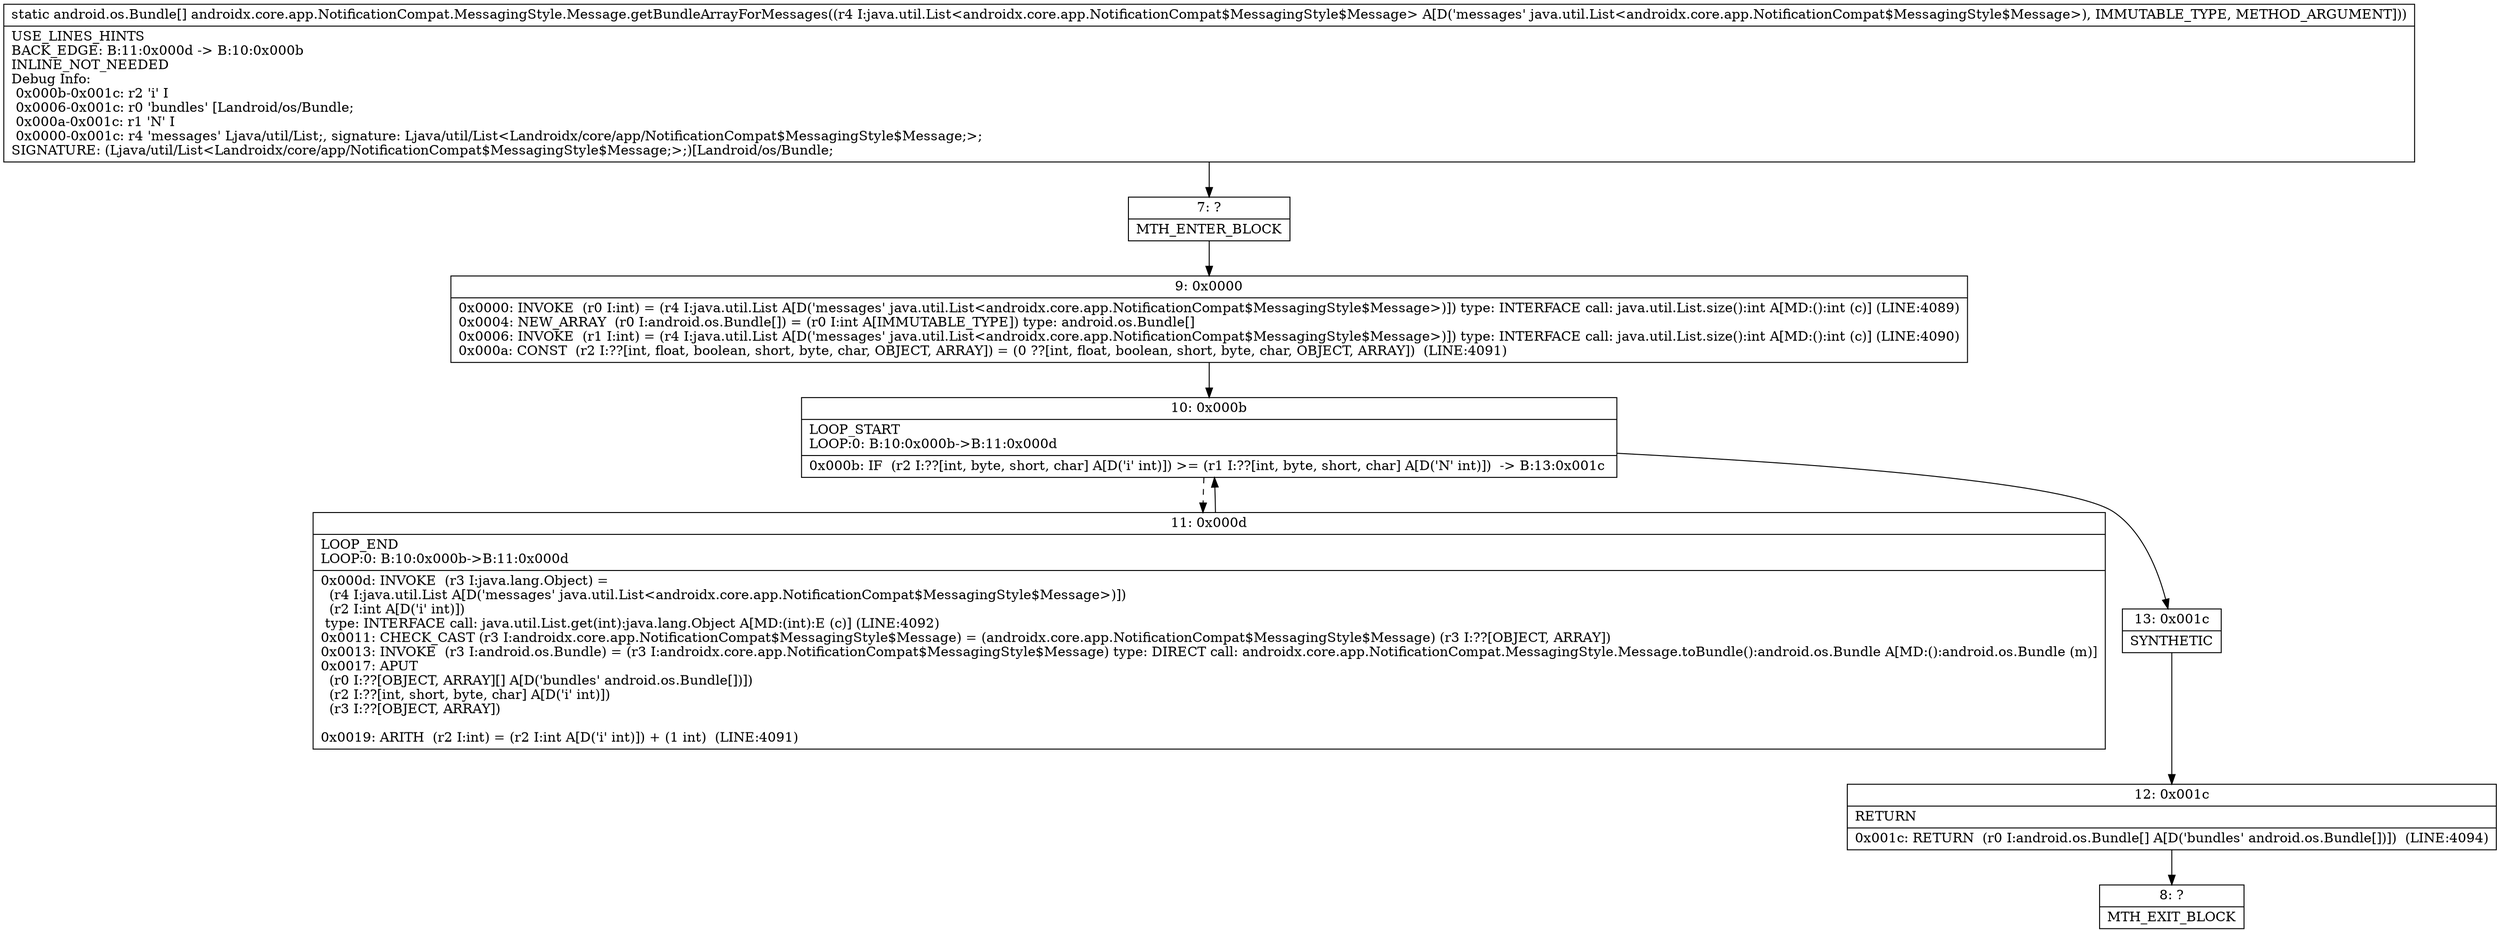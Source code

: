 digraph "CFG forandroidx.core.app.NotificationCompat.MessagingStyle.Message.getBundleArrayForMessages(Ljava\/util\/List;)[Landroid\/os\/Bundle;" {
Node_7 [shape=record,label="{7\:\ ?|MTH_ENTER_BLOCK\l}"];
Node_9 [shape=record,label="{9\:\ 0x0000|0x0000: INVOKE  (r0 I:int) = (r4 I:java.util.List A[D('messages' java.util.List\<androidx.core.app.NotificationCompat$MessagingStyle$Message\>)]) type: INTERFACE call: java.util.List.size():int A[MD:():int (c)] (LINE:4089)\l0x0004: NEW_ARRAY  (r0 I:android.os.Bundle[]) = (r0 I:int A[IMMUTABLE_TYPE]) type: android.os.Bundle[] \l0x0006: INVOKE  (r1 I:int) = (r4 I:java.util.List A[D('messages' java.util.List\<androidx.core.app.NotificationCompat$MessagingStyle$Message\>)]) type: INTERFACE call: java.util.List.size():int A[MD:():int (c)] (LINE:4090)\l0x000a: CONST  (r2 I:??[int, float, boolean, short, byte, char, OBJECT, ARRAY]) = (0 ??[int, float, boolean, short, byte, char, OBJECT, ARRAY])  (LINE:4091)\l}"];
Node_10 [shape=record,label="{10\:\ 0x000b|LOOP_START\lLOOP:0: B:10:0x000b\-\>B:11:0x000d\l|0x000b: IF  (r2 I:??[int, byte, short, char] A[D('i' int)]) \>= (r1 I:??[int, byte, short, char] A[D('N' int)])  \-\> B:13:0x001c \l}"];
Node_11 [shape=record,label="{11\:\ 0x000d|LOOP_END\lLOOP:0: B:10:0x000b\-\>B:11:0x000d\l|0x000d: INVOKE  (r3 I:java.lang.Object) = \l  (r4 I:java.util.List A[D('messages' java.util.List\<androidx.core.app.NotificationCompat$MessagingStyle$Message\>)])\l  (r2 I:int A[D('i' int)])\l type: INTERFACE call: java.util.List.get(int):java.lang.Object A[MD:(int):E (c)] (LINE:4092)\l0x0011: CHECK_CAST (r3 I:androidx.core.app.NotificationCompat$MessagingStyle$Message) = (androidx.core.app.NotificationCompat$MessagingStyle$Message) (r3 I:??[OBJECT, ARRAY]) \l0x0013: INVOKE  (r3 I:android.os.Bundle) = (r3 I:androidx.core.app.NotificationCompat$MessagingStyle$Message) type: DIRECT call: androidx.core.app.NotificationCompat.MessagingStyle.Message.toBundle():android.os.Bundle A[MD:():android.os.Bundle (m)]\l0x0017: APUT  \l  (r0 I:??[OBJECT, ARRAY][] A[D('bundles' android.os.Bundle[])])\l  (r2 I:??[int, short, byte, char] A[D('i' int)])\l  (r3 I:??[OBJECT, ARRAY])\l \l0x0019: ARITH  (r2 I:int) = (r2 I:int A[D('i' int)]) + (1 int)  (LINE:4091)\l}"];
Node_13 [shape=record,label="{13\:\ 0x001c|SYNTHETIC\l}"];
Node_12 [shape=record,label="{12\:\ 0x001c|RETURN\l|0x001c: RETURN  (r0 I:android.os.Bundle[] A[D('bundles' android.os.Bundle[])])  (LINE:4094)\l}"];
Node_8 [shape=record,label="{8\:\ ?|MTH_EXIT_BLOCK\l}"];
MethodNode[shape=record,label="{static android.os.Bundle[] androidx.core.app.NotificationCompat.MessagingStyle.Message.getBundleArrayForMessages((r4 I:java.util.List\<androidx.core.app.NotificationCompat$MessagingStyle$Message\> A[D('messages' java.util.List\<androidx.core.app.NotificationCompat$MessagingStyle$Message\>), IMMUTABLE_TYPE, METHOD_ARGUMENT]))  | USE_LINES_HINTS\lBACK_EDGE: B:11:0x000d \-\> B:10:0x000b\lINLINE_NOT_NEEDED\lDebug Info:\l  0x000b\-0x001c: r2 'i' I\l  0x0006\-0x001c: r0 'bundles' [Landroid\/os\/Bundle;\l  0x000a\-0x001c: r1 'N' I\l  0x0000\-0x001c: r4 'messages' Ljava\/util\/List;, signature: Ljava\/util\/List\<Landroidx\/core\/app\/NotificationCompat$MessagingStyle$Message;\>;\lSIGNATURE: (Ljava\/util\/List\<Landroidx\/core\/app\/NotificationCompat$MessagingStyle$Message;\>;)[Landroid\/os\/Bundle;\l}"];
MethodNode -> Node_7;Node_7 -> Node_9;
Node_9 -> Node_10;
Node_10 -> Node_11[style=dashed];
Node_10 -> Node_13;
Node_11 -> Node_10;
Node_13 -> Node_12;
Node_12 -> Node_8;
}

